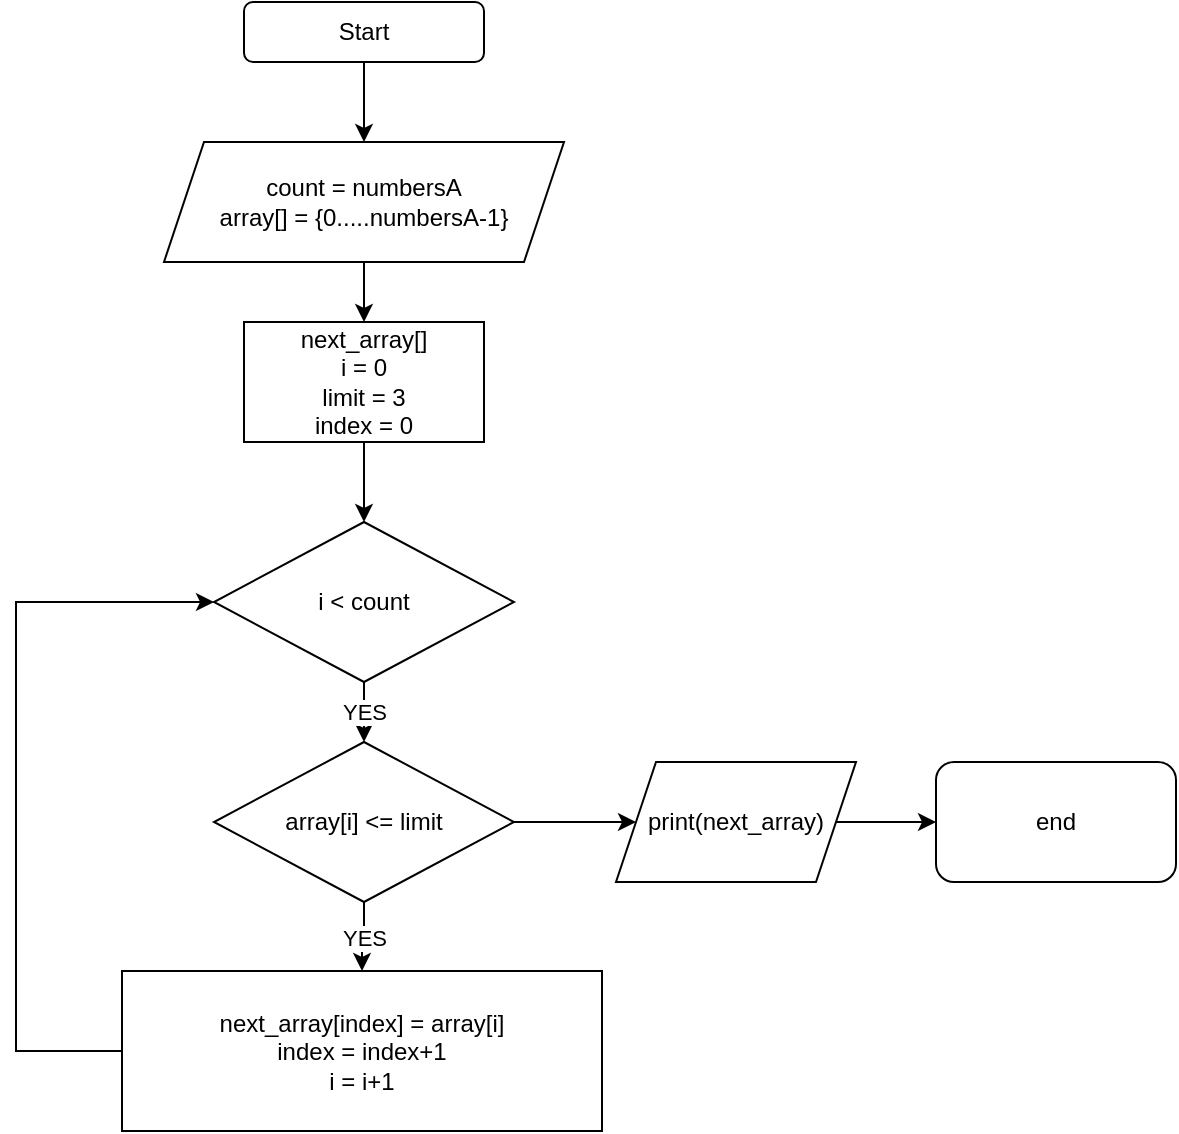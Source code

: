 <mxfile version="20.8.13" type="device"><diagram name="Страница 1" id="SRTMSg8V3Q00P_tLrgGf"><mxGraphModel dx="1072" dy="489" grid="1" gridSize="10" guides="1" tooltips="1" connect="1" arrows="1" fold="1" page="1" pageScale="1" pageWidth="827" pageHeight="1169" math="0" shadow="0"><root><mxCell id="0"/><mxCell id="1" parent="0"/><mxCell id="yXWEcj3EpKN6bqEWtusG-5" value="" style="edgeStyle=orthogonalEdgeStyle;rounded=0;orthogonalLoop=1;jettySize=auto;html=1;" edge="1" parent="1" source="yXWEcj3EpKN6bqEWtusG-1" target="yXWEcj3EpKN6bqEWtusG-4"><mxGeometry relative="1" as="geometry"/></mxCell><mxCell id="yXWEcj3EpKN6bqEWtusG-1" value="Start" style="rounded=1;whiteSpace=wrap;html=1;" vertex="1" parent="1"><mxGeometry x="354" y="20" width="120" height="30" as="geometry"/></mxCell><mxCell id="yXWEcj3EpKN6bqEWtusG-7" value="" style="edgeStyle=orthogonalEdgeStyle;rounded=0;orthogonalLoop=1;jettySize=auto;html=1;" edge="1" parent="1" source="yXWEcj3EpKN6bqEWtusG-4" target="yXWEcj3EpKN6bqEWtusG-6"><mxGeometry relative="1" as="geometry"/></mxCell><mxCell id="yXWEcj3EpKN6bqEWtusG-4" value="count = numbersA&lt;br style=&quot;border-color: var(--border-color);&quot;&gt;array[] = {0.....numbersA-1}" style="shape=parallelogram;perimeter=parallelogramPerimeter;whiteSpace=wrap;html=1;fixedSize=1;" vertex="1" parent="1"><mxGeometry x="314" y="90" width="200" height="60" as="geometry"/></mxCell><mxCell id="yXWEcj3EpKN6bqEWtusG-9" value="" style="edgeStyle=orthogonalEdgeStyle;rounded=0;orthogonalLoop=1;jettySize=auto;html=1;" edge="1" parent="1" source="yXWEcj3EpKN6bqEWtusG-6" target="yXWEcj3EpKN6bqEWtusG-8"><mxGeometry relative="1" as="geometry"/></mxCell><mxCell id="yXWEcj3EpKN6bqEWtusG-6" value="next_array[]&lt;br style=&quot;border-color: var(--border-color);&quot;&gt;i = 0&lt;br style=&quot;border-color: var(--border-color);&quot;&gt;limit = 3&lt;br&gt;index = 0" style="rounded=0;whiteSpace=wrap;html=1;" vertex="1" parent="1"><mxGeometry x="354" y="180" width="120" height="60" as="geometry"/></mxCell><mxCell id="yXWEcj3EpKN6bqEWtusG-12" value="YES" style="edgeStyle=orthogonalEdgeStyle;rounded=0;orthogonalLoop=1;jettySize=auto;html=1;" edge="1" parent="1" source="yXWEcj3EpKN6bqEWtusG-8" target="yXWEcj3EpKN6bqEWtusG-11"><mxGeometry relative="1" as="geometry"/></mxCell><mxCell id="yXWEcj3EpKN6bqEWtusG-8" value="i &amp;lt; count" style="rhombus;whiteSpace=wrap;html=1;" vertex="1" parent="1"><mxGeometry x="339" y="280" width="150" height="80" as="geometry"/></mxCell><mxCell id="yXWEcj3EpKN6bqEWtusG-14" value="YES" style="edgeStyle=orthogonalEdgeStyle;rounded=0;orthogonalLoop=1;jettySize=auto;html=1;" edge="1" parent="1" source="yXWEcj3EpKN6bqEWtusG-11" target="yXWEcj3EpKN6bqEWtusG-13"><mxGeometry relative="1" as="geometry"/></mxCell><mxCell id="yXWEcj3EpKN6bqEWtusG-17" value="" style="edgeStyle=orthogonalEdgeStyle;rounded=0;orthogonalLoop=1;jettySize=auto;html=1;" edge="1" parent="1" source="yXWEcj3EpKN6bqEWtusG-11" target="yXWEcj3EpKN6bqEWtusG-16"><mxGeometry relative="1" as="geometry"/></mxCell><mxCell id="yXWEcj3EpKN6bqEWtusG-11" value="array[i] &amp;lt;= limit" style="rhombus;whiteSpace=wrap;html=1;" vertex="1" parent="1"><mxGeometry x="339" y="390" width="150" height="80" as="geometry"/></mxCell><mxCell id="yXWEcj3EpKN6bqEWtusG-15" style="edgeStyle=orthogonalEdgeStyle;rounded=0;orthogonalLoop=1;jettySize=auto;html=1;entryX=0;entryY=0.5;entryDx=0;entryDy=0;" edge="1" parent="1" source="yXWEcj3EpKN6bqEWtusG-13" target="yXWEcj3EpKN6bqEWtusG-8"><mxGeometry relative="1" as="geometry"><Array as="points"><mxPoint x="240" y="545"/><mxPoint x="240" y="320"/></Array></mxGeometry></mxCell><mxCell id="yXWEcj3EpKN6bqEWtusG-13" value="next_array[index] = array[i]&lt;br&gt;index = index+1&lt;br&gt;i = i+1" style="rounded=0;whiteSpace=wrap;html=1;" vertex="1" parent="1"><mxGeometry x="293" y="504.5" width="240" height="80" as="geometry"/></mxCell><mxCell id="yXWEcj3EpKN6bqEWtusG-19" value="" style="edgeStyle=orthogonalEdgeStyle;rounded=0;orthogonalLoop=1;jettySize=auto;html=1;" edge="1" parent="1" source="yXWEcj3EpKN6bqEWtusG-16" target="yXWEcj3EpKN6bqEWtusG-18"><mxGeometry relative="1" as="geometry"/></mxCell><mxCell id="yXWEcj3EpKN6bqEWtusG-16" value="print(next_array)" style="shape=parallelogram;perimeter=parallelogramPerimeter;whiteSpace=wrap;html=1;fixedSize=1;" vertex="1" parent="1"><mxGeometry x="540" y="400" width="120" height="60" as="geometry"/></mxCell><mxCell id="yXWEcj3EpKN6bqEWtusG-18" value="end" style="rounded=1;whiteSpace=wrap;html=1;" vertex="1" parent="1"><mxGeometry x="700" y="400" width="120" height="60" as="geometry"/></mxCell></root></mxGraphModel></diagram></mxfile>